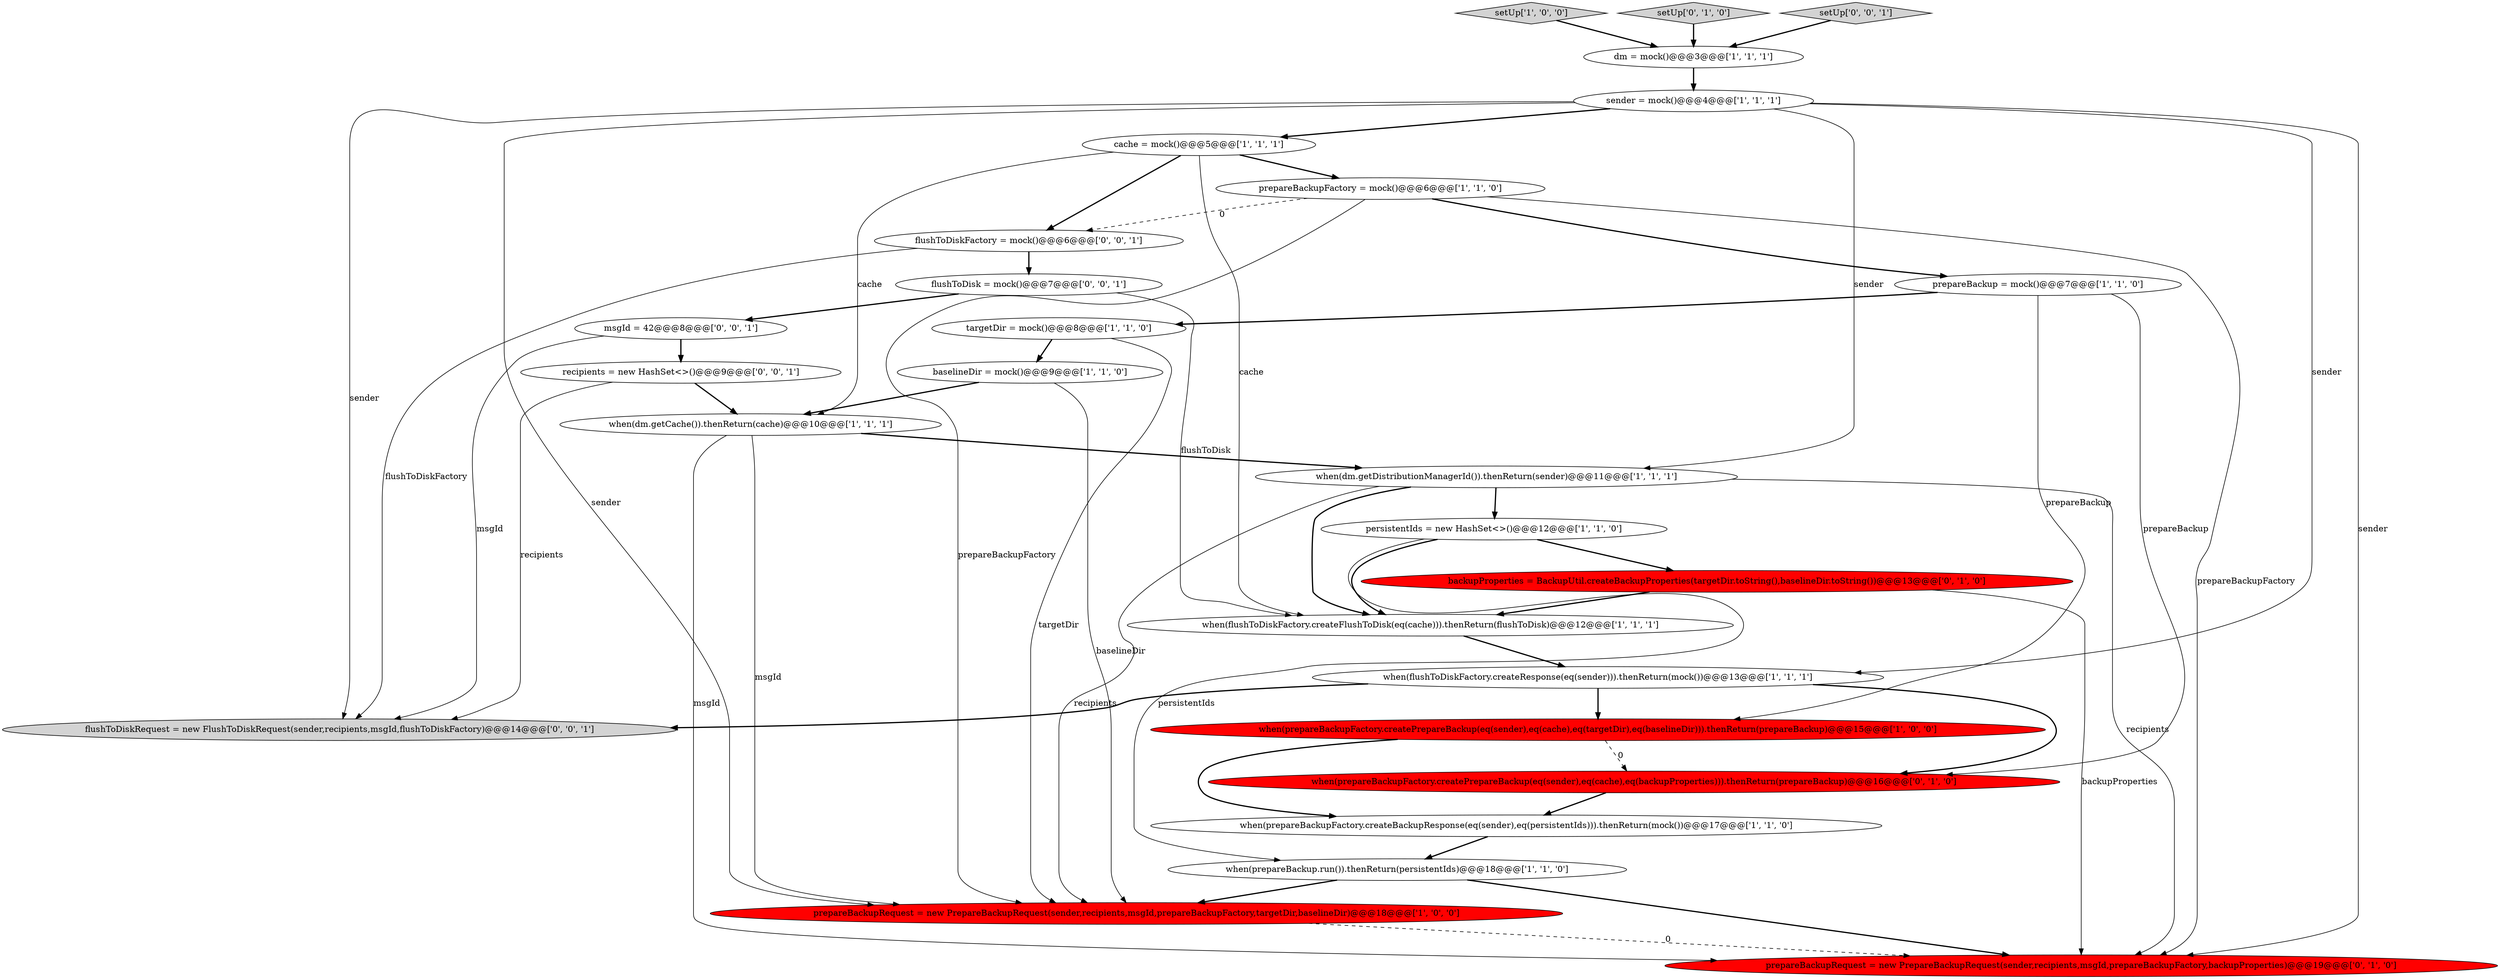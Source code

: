 digraph {
5 [style = filled, label = "when(prepareBackupFactory.createPrepareBackup(eq(sender),eq(cache),eq(targetDir),eq(baselineDir))).thenReturn(prepareBackup)@@@15@@@['1', '0', '0']", fillcolor = red, shape = ellipse image = "AAA1AAABBB1BBB"];
10 [style = filled, label = "targetDir = mock()@@@8@@@['1', '1', '0']", fillcolor = white, shape = ellipse image = "AAA0AAABBB1BBB"];
14 [style = filled, label = "prepareBackupFactory = mock()@@@6@@@['1', '1', '0']", fillcolor = white, shape = ellipse image = "AAA0AAABBB1BBB"];
23 [style = filled, label = "flushToDisk = mock()@@@7@@@['0', '0', '1']", fillcolor = white, shape = ellipse image = "AAA0AAABBB3BBB"];
15 [style = filled, label = "prepareBackupRequest = new PrepareBackupRequest(sender,recipients,msgId,prepareBackupFactory,targetDir,baselineDir)@@@18@@@['1', '0', '0']", fillcolor = red, shape = ellipse image = "AAA1AAABBB1BBB"];
9 [style = filled, label = "sender = mock()@@@4@@@['1', '1', '1']", fillcolor = white, shape = ellipse image = "AAA0AAABBB1BBB"];
12 [style = filled, label = "when(dm.getCache()).thenReturn(cache)@@@10@@@['1', '1', '1']", fillcolor = white, shape = ellipse image = "AAA0AAABBB1BBB"];
16 [style = filled, label = "setUp['1', '0', '0']", fillcolor = lightgray, shape = diamond image = "AAA0AAABBB1BBB"];
22 [style = filled, label = "msgId = 42@@@8@@@['0', '0', '1']", fillcolor = white, shape = ellipse image = "AAA0AAABBB3BBB"];
18 [style = filled, label = "when(prepareBackupFactory.createPrepareBackup(eq(sender),eq(cache),eq(backupProperties))).thenReturn(prepareBackup)@@@16@@@['0', '1', '0']", fillcolor = red, shape = ellipse image = "AAA1AAABBB2BBB"];
0 [style = filled, label = "cache = mock()@@@5@@@['1', '1', '1']", fillcolor = white, shape = ellipse image = "AAA0AAABBB1BBB"];
2 [style = filled, label = "when(flushToDiskFactory.createResponse(eq(sender))).thenReturn(mock())@@@13@@@['1', '1', '1']", fillcolor = white, shape = ellipse image = "AAA0AAABBB1BBB"];
8 [style = filled, label = "when(dm.getDistributionManagerId()).thenReturn(sender)@@@11@@@['1', '1', '1']", fillcolor = white, shape = ellipse image = "AAA0AAABBB1BBB"];
1 [style = filled, label = "when(flushToDiskFactory.createFlushToDisk(eq(cache))).thenReturn(flushToDisk)@@@12@@@['1', '1', '1']", fillcolor = white, shape = ellipse image = "AAA0AAABBB1BBB"];
24 [style = filled, label = "flushToDiskRequest = new FlushToDiskRequest(sender,recipients,msgId,flushToDiskFactory)@@@14@@@['0', '0', '1']", fillcolor = lightgray, shape = ellipse image = "AAA0AAABBB3BBB"];
4 [style = filled, label = "when(prepareBackup.run()).thenReturn(persistentIds)@@@18@@@['1', '1', '0']", fillcolor = white, shape = ellipse image = "AAA0AAABBB1BBB"];
11 [style = filled, label = "persistentIds = new HashSet<>()@@@12@@@['1', '1', '0']", fillcolor = white, shape = ellipse image = "AAA0AAABBB1BBB"];
7 [style = filled, label = "baselineDir = mock()@@@9@@@['1', '1', '0']", fillcolor = white, shape = ellipse image = "AAA0AAABBB1BBB"];
20 [style = filled, label = "setUp['0', '1', '0']", fillcolor = lightgray, shape = diamond image = "AAA0AAABBB2BBB"];
21 [style = filled, label = "setUp['0', '0', '1']", fillcolor = lightgray, shape = diamond image = "AAA0AAABBB3BBB"];
6 [style = filled, label = "prepareBackup = mock()@@@7@@@['1', '1', '0']", fillcolor = white, shape = ellipse image = "AAA0AAABBB1BBB"];
26 [style = filled, label = "recipients = new HashSet<>()@@@9@@@['0', '0', '1']", fillcolor = white, shape = ellipse image = "AAA0AAABBB3BBB"];
3 [style = filled, label = "when(prepareBackupFactory.createBackupResponse(eq(sender),eq(persistentIds))).thenReturn(mock())@@@17@@@['1', '1', '0']", fillcolor = white, shape = ellipse image = "AAA0AAABBB1BBB"];
13 [style = filled, label = "dm = mock()@@@3@@@['1', '1', '1']", fillcolor = white, shape = ellipse image = "AAA0AAABBB1BBB"];
25 [style = filled, label = "flushToDiskFactory = mock()@@@6@@@['0', '0', '1']", fillcolor = white, shape = ellipse image = "AAA0AAABBB3BBB"];
19 [style = filled, label = "backupProperties = BackupUtil.createBackupProperties(targetDir.toString(),baselineDir.toString())@@@13@@@['0', '1', '0']", fillcolor = red, shape = ellipse image = "AAA1AAABBB2BBB"];
17 [style = filled, label = "prepareBackupRequest = new PrepareBackupRequest(sender,recipients,msgId,prepareBackupFactory,backupProperties)@@@19@@@['0', '1', '0']", fillcolor = red, shape = ellipse image = "AAA1AAABBB2BBB"];
5->3 [style = bold, label=""];
22->26 [style = bold, label=""];
18->3 [style = bold, label=""];
0->1 [style = solid, label="cache"];
16->13 [style = bold, label=""];
9->17 [style = solid, label="sender"];
20->13 [style = bold, label=""];
19->17 [style = solid, label="backupProperties"];
9->0 [style = bold, label=""];
4->17 [style = bold, label=""];
25->24 [style = solid, label="flushToDiskFactory"];
7->12 [style = bold, label=""];
11->1 [style = bold, label=""];
25->23 [style = bold, label=""];
23->1 [style = solid, label="flushToDisk"];
9->8 [style = solid, label="sender"];
22->24 [style = solid, label="msgId"];
14->25 [style = dashed, label="0"];
4->15 [style = bold, label=""];
2->18 [style = bold, label=""];
11->19 [style = bold, label=""];
5->18 [style = dashed, label="0"];
10->7 [style = bold, label=""];
3->4 [style = bold, label=""];
0->12 [style = solid, label="cache"];
14->17 [style = solid, label="prepareBackupFactory"];
26->24 [style = solid, label="recipients"];
12->15 [style = solid, label="msgId"];
8->1 [style = bold, label=""];
8->15 [style = solid, label="recipients"];
19->1 [style = bold, label=""];
26->12 [style = bold, label=""];
0->14 [style = bold, label=""];
9->15 [style = solid, label="sender"];
7->15 [style = solid, label="baselineDir"];
23->22 [style = bold, label=""];
9->24 [style = solid, label="sender"];
21->13 [style = bold, label=""];
0->25 [style = bold, label=""];
12->8 [style = bold, label=""];
6->10 [style = bold, label=""];
14->15 [style = solid, label="prepareBackupFactory"];
6->5 [style = solid, label="prepareBackup"];
15->17 [style = dashed, label="0"];
8->17 [style = solid, label="recipients"];
1->2 [style = bold, label=""];
9->2 [style = solid, label="sender"];
13->9 [style = bold, label=""];
2->24 [style = bold, label=""];
8->11 [style = bold, label=""];
14->6 [style = bold, label=""];
10->15 [style = solid, label="targetDir"];
12->17 [style = solid, label="msgId"];
2->5 [style = bold, label=""];
6->18 [style = solid, label="prepareBackup"];
11->4 [style = solid, label="persistentIds"];
}
